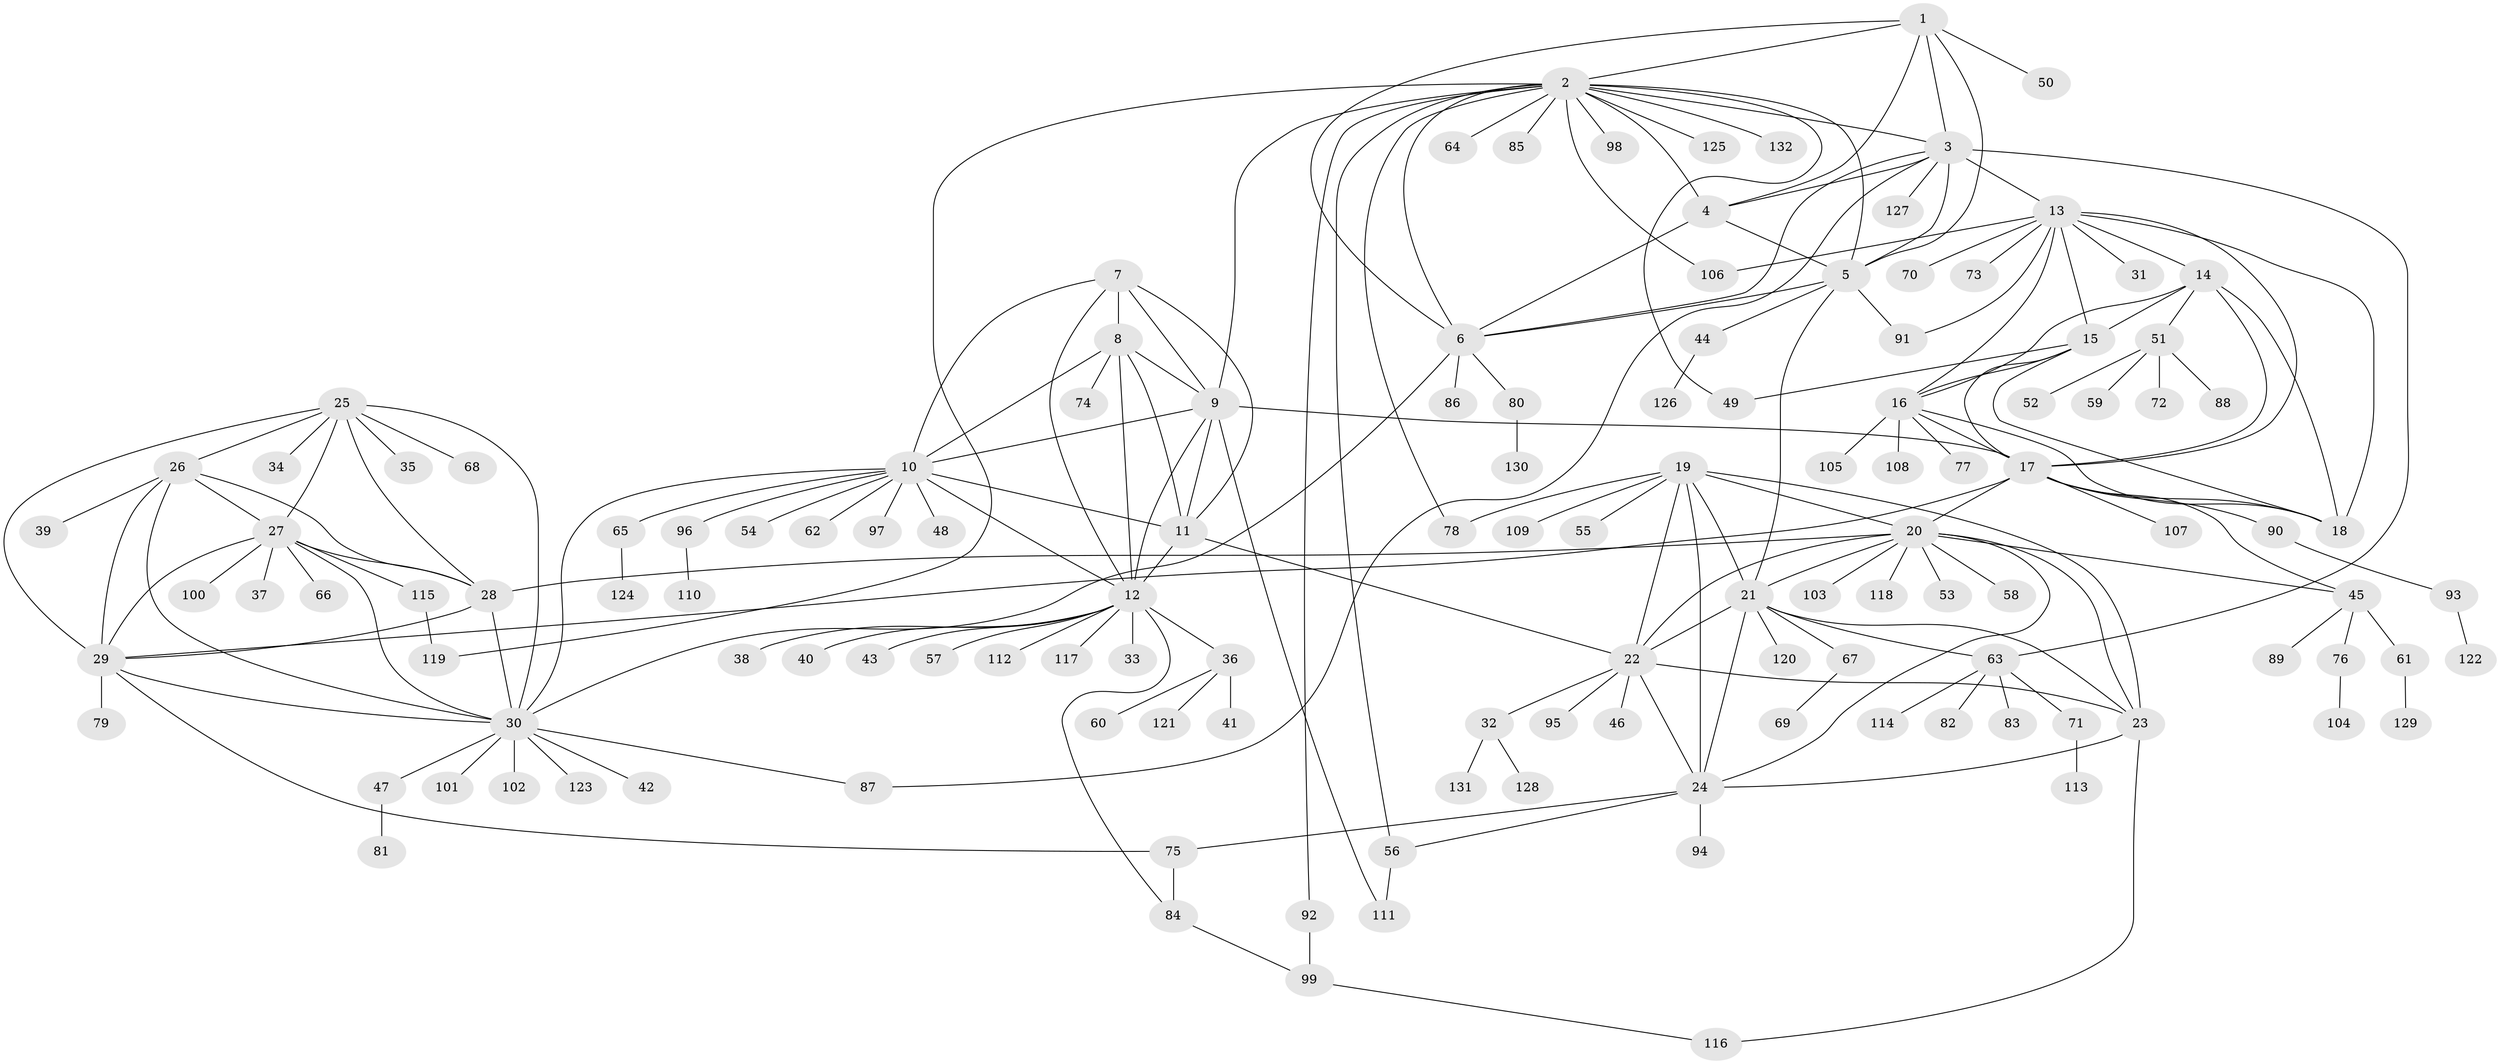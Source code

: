 // coarse degree distribution, {11: 0.02564102564102564, 16: 0.02564102564102564, 13: 0.02564102564102564, 9: 0.02564102564102564, 4: 0.02564102564102564, 5: 0.05128205128205128, 1: 0.7692307692307693, 2: 0.02564102564102564, 3: 0.02564102564102564}
// Generated by graph-tools (version 1.1) at 2025/19/03/04/25 18:19:38]
// undirected, 132 vertices, 201 edges
graph export_dot {
graph [start="1"]
  node [color=gray90,style=filled];
  1;
  2;
  3;
  4;
  5;
  6;
  7;
  8;
  9;
  10;
  11;
  12;
  13;
  14;
  15;
  16;
  17;
  18;
  19;
  20;
  21;
  22;
  23;
  24;
  25;
  26;
  27;
  28;
  29;
  30;
  31;
  32;
  33;
  34;
  35;
  36;
  37;
  38;
  39;
  40;
  41;
  42;
  43;
  44;
  45;
  46;
  47;
  48;
  49;
  50;
  51;
  52;
  53;
  54;
  55;
  56;
  57;
  58;
  59;
  60;
  61;
  62;
  63;
  64;
  65;
  66;
  67;
  68;
  69;
  70;
  71;
  72;
  73;
  74;
  75;
  76;
  77;
  78;
  79;
  80;
  81;
  82;
  83;
  84;
  85;
  86;
  87;
  88;
  89;
  90;
  91;
  92;
  93;
  94;
  95;
  96;
  97;
  98;
  99;
  100;
  101;
  102;
  103;
  104;
  105;
  106;
  107;
  108;
  109;
  110;
  111;
  112;
  113;
  114;
  115;
  116;
  117;
  118;
  119;
  120;
  121;
  122;
  123;
  124;
  125;
  126;
  127;
  128;
  129;
  130;
  131;
  132;
  1 -- 2;
  1 -- 3;
  1 -- 4;
  1 -- 5;
  1 -- 6;
  1 -- 50;
  2 -- 3;
  2 -- 4;
  2 -- 5;
  2 -- 6;
  2 -- 9;
  2 -- 49;
  2 -- 56;
  2 -- 64;
  2 -- 78;
  2 -- 85;
  2 -- 92;
  2 -- 98;
  2 -- 106;
  2 -- 119;
  2 -- 125;
  2 -- 132;
  3 -- 4;
  3 -- 5;
  3 -- 6;
  3 -- 13;
  3 -- 63;
  3 -- 87;
  3 -- 127;
  4 -- 5;
  4 -- 6;
  5 -- 6;
  5 -- 21;
  5 -- 44;
  5 -- 91;
  6 -- 30;
  6 -- 80;
  6 -- 86;
  7 -- 8;
  7 -- 9;
  7 -- 10;
  7 -- 11;
  7 -- 12;
  8 -- 9;
  8 -- 10;
  8 -- 11;
  8 -- 12;
  8 -- 74;
  9 -- 10;
  9 -- 11;
  9 -- 12;
  9 -- 17;
  9 -- 111;
  10 -- 11;
  10 -- 12;
  10 -- 30;
  10 -- 48;
  10 -- 54;
  10 -- 62;
  10 -- 65;
  10 -- 96;
  10 -- 97;
  11 -- 12;
  11 -- 22;
  12 -- 33;
  12 -- 36;
  12 -- 38;
  12 -- 40;
  12 -- 43;
  12 -- 57;
  12 -- 84;
  12 -- 112;
  12 -- 117;
  13 -- 14;
  13 -- 15;
  13 -- 16;
  13 -- 17;
  13 -- 18;
  13 -- 31;
  13 -- 70;
  13 -- 73;
  13 -- 91;
  13 -- 106;
  14 -- 15;
  14 -- 16;
  14 -- 17;
  14 -- 18;
  14 -- 51;
  15 -- 16;
  15 -- 17;
  15 -- 18;
  15 -- 49;
  16 -- 17;
  16 -- 18;
  16 -- 77;
  16 -- 105;
  16 -- 108;
  17 -- 18;
  17 -- 20;
  17 -- 29;
  17 -- 45;
  17 -- 90;
  17 -- 107;
  19 -- 20;
  19 -- 21;
  19 -- 22;
  19 -- 23;
  19 -- 24;
  19 -- 55;
  19 -- 78;
  19 -- 109;
  20 -- 21;
  20 -- 22;
  20 -- 23;
  20 -- 24;
  20 -- 28;
  20 -- 45;
  20 -- 53;
  20 -- 58;
  20 -- 103;
  20 -- 118;
  21 -- 22;
  21 -- 23;
  21 -- 24;
  21 -- 63;
  21 -- 67;
  21 -- 120;
  22 -- 23;
  22 -- 24;
  22 -- 32;
  22 -- 46;
  22 -- 95;
  23 -- 24;
  23 -- 116;
  24 -- 56;
  24 -- 75;
  24 -- 94;
  25 -- 26;
  25 -- 27;
  25 -- 28;
  25 -- 29;
  25 -- 30;
  25 -- 34;
  25 -- 35;
  25 -- 68;
  26 -- 27;
  26 -- 28;
  26 -- 29;
  26 -- 30;
  26 -- 39;
  27 -- 28;
  27 -- 29;
  27 -- 30;
  27 -- 37;
  27 -- 66;
  27 -- 100;
  27 -- 115;
  28 -- 29;
  28 -- 30;
  29 -- 30;
  29 -- 75;
  29 -- 79;
  30 -- 42;
  30 -- 47;
  30 -- 87;
  30 -- 101;
  30 -- 102;
  30 -- 123;
  32 -- 128;
  32 -- 131;
  36 -- 41;
  36 -- 60;
  36 -- 121;
  44 -- 126;
  45 -- 61;
  45 -- 76;
  45 -- 89;
  47 -- 81;
  51 -- 52;
  51 -- 59;
  51 -- 72;
  51 -- 88;
  56 -- 111;
  61 -- 129;
  63 -- 71;
  63 -- 82;
  63 -- 83;
  63 -- 114;
  65 -- 124;
  67 -- 69;
  71 -- 113;
  75 -- 84;
  76 -- 104;
  80 -- 130;
  84 -- 99;
  90 -- 93;
  92 -- 99;
  93 -- 122;
  96 -- 110;
  99 -- 116;
  115 -- 119;
}
